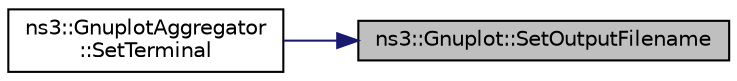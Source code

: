 digraph "ns3::Gnuplot::SetOutputFilename"
{
 // LATEX_PDF_SIZE
  edge [fontname="Helvetica",fontsize="10",labelfontname="Helvetica",labelfontsize="10"];
  node [fontname="Helvetica",fontsize="10",shape=record];
  rankdir="RL";
  Node1 [label="ns3::Gnuplot::SetOutputFilename",height=0.2,width=0.4,color="black", fillcolor="grey75", style="filled", fontcolor="black",tooltip=" "];
  Node1 -> Node2 [dir="back",color="midnightblue",fontsize="10",style="solid",fontname="Helvetica"];
  Node2 [label="ns3::GnuplotAggregator\l::SetTerminal",height=0.2,width=0.4,color="black", fillcolor="white", style="filled",URL="$classns3_1_1_gnuplot_aggregator.html#aa2baf977d56457f8ddd90bb9e894330c",tooltip=" "];
}
